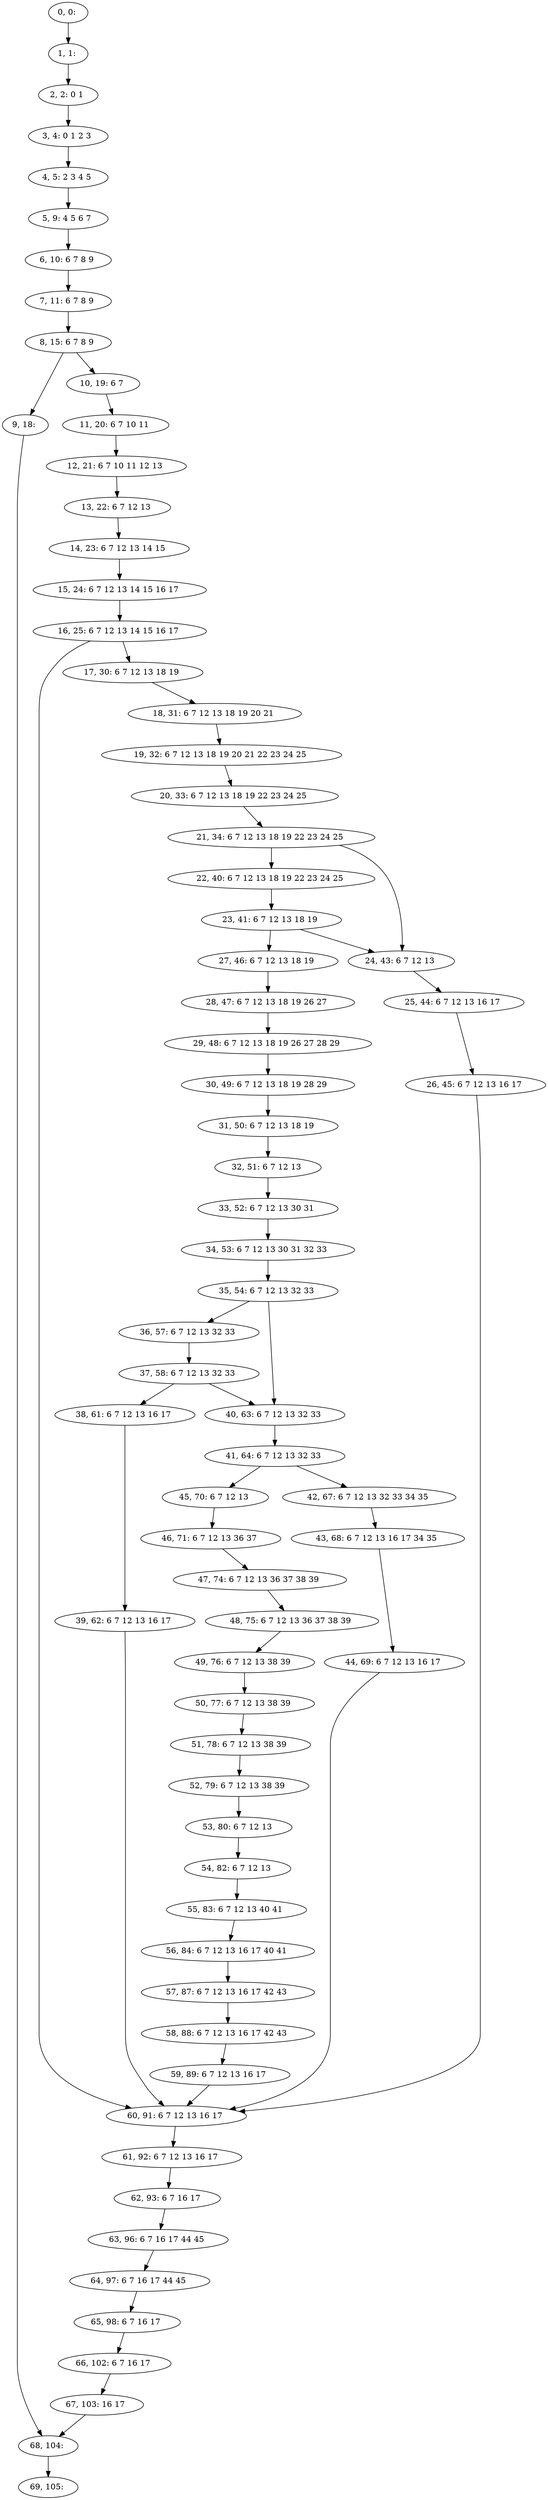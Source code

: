 digraph G {
0[label="0, 0: "];
1[label="1, 1: "];
2[label="2, 2: 0 1 "];
3[label="3, 4: 0 1 2 3 "];
4[label="4, 5: 2 3 4 5 "];
5[label="5, 9: 4 5 6 7 "];
6[label="6, 10: 6 7 8 9 "];
7[label="7, 11: 6 7 8 9 "];
8[label="8, 15: 6 7 8 9 "];
9[label="9, 18: "];
10[label="10, 19: 6 7 "];
11[label="11, 20: 6 7 10 11 "];
12[label="12, 21: 6 7 10 11 12 13 "];
13[label="13, 22: 6 7 12 13 "];
14[label="14, 23: 6 7 12 13 14 15 "];
15[label="15, 24: 6 7 12 13 14 15 16 17 "];
16[label="16, 25: 6 7 12 13 14 15 16 17 "];
17[label="17, 30: 6 7 12 13 18 19 "];
18[label="18, 31: 6 7 12 13 18 19 20 21 "];
19[label="19, 32: 6 7 12 13 18 19 20 21 22 23 24 25 "];
20[label="20, 33: 6 7 12 13 18 19 22 23 24 25 "];
21[label="21, 34: 6 7 12 13 18 19 22 23 24 25 "];
22[label="22, 40: 6 7 12 13 18 19 22 23 24 25 "];
23[label="23, 41: 6 7 12 13 18 19 "];
24[label="24, 43: 6 7 12 13 "];
25[label="25, 44: 6 7 12 13 16 17 "];
26[label="26, 45: 6 7 12 13 16 17 "];
27[label="27, 46: 6 7 12 13 18 19 "];
28[label="28, 47: 6 7 12 13 18 19 26 27 "];
29[label="29, 48: 6 7 12 13 18 19 26 27 28 29 "];
30[label="30, 49: 6 7 12 13 18 19 28 29 "];
31[label="31, 50: 6 7 12 13 18 19 "];
32[label="32, 51: 6 7 12 13 "];
33[label="33, 52: 6 7 12 13 30 31 "];
34[label="34, 53: 6 7 12 13 30 31 32 33 "];
35[label="35, 54: 6 7 12 13 32 33 "];
36[label="36, 57: 6 7 12 13 32 33 "];
37[label="37, 58: 6 7 12 13 32 33 "];
38[label="38, 61: 6 7 12 13 16 17 "];
39[label="39, 62: 6 7 12 13 16 17 "];
40[label="40, 63: 6 7 12 13 32 33 "];
41[label="41, 64: 6 7 12 13 32 33 "];
42[label="42, 67: 6 7 12 13 32 33 34 35 "];
43[label="43, 68: 6 7 12 13 16 17 34 35 "];
44[label="44, 69: 6 7 12 13 16 17 "];
45[label="45, 70: 6 7 12 13 "];
46[label="46, 71: 6 7 12 13 36 37 "];
47[label="47, 74: 6 7 12 13 36 37 38 39 "];
48[label="48, 75: 6 7 12 13 36 37 38 39 "];
49[label="49, 76: 6 7 12 13 38 39 "];
50[label="50, 77: 6 7 12 13 38 39 "];
51[label="51, 78: 6 7 12 13 38 39 "];
52[label="52, 79: 6 7 12 13 38 39 "];
53[label="53, 80: 6 7 12 13 "];
54[label="54, 82: 6 7 12 13 "];
55[label="55, 83: 6 7 12 13 40 41 "];
56[label="56, 84: 6 7 12 13 16 17 40 41 "];
57[label="57, 87: 6 7 12 13 16 17 42 43 "];
58[label="58, 88: 6 7 12 13 16 17 42 43 "];
59[label="59, 89: 6 7 12 13 16 17 "];
60[label="60, 91: 6 7 12 13 16 17 "];
61[label="61, 92: 6 7 12 13 16 17 "];
62[label="62, 93: 6 7 16 17 "];
63[label="63, 96: 6 7 16 17 44 45 "];
64[label="64, 97: 6 7 16 17 44 45 "];
65[label="65, 98: 6 7 16 17 "];
66[label="66, 102: 6 7 16 17 "];
67[label="67, 103: 16 17 "];
68[label="68, 104: "];
69[label="69, 105: "];
0->1 ;
1->2 ;
2->3 ;
3->4 ;
4->5 ;
5->6 ;
6->7 ;
7->8 ;
8->9 ;
8->10 ;
9->68 ;
10->11 ;
11->12 ;
12->13 ;
13->14 ;
14->15 ;
15->16 ;
16->17 ;
16->60 ;
17->18 ;
18->19 ;
19->20 ;
20->21 ;
21->22 ;
21->24 ;
22->23 ;
23->24 ;
23->27 ;
24->25 ;
25->26 ;
26->60 ;
27->28 ;
28->29 ;
29->30 ;
30->31 ;
31->32 ;
32->33 ;
33->34 ;
34->35 ;
35->36 ;
35->40 ;
36->37 ;
37->38 ;
37->40 ;
38->39 ;
39->60 ;
40->41 ;
41->42 ;
41->45 ;
42->43 ;
43->44 ;
44->60 ;
45->46 ;
46->47 ;
47->48 ;
48->49 ;
49->50 ;
50->51 ;
51->52 ;
52->53 ;
53->54 ;
54->55 ;
55->56 ;
56->57 ;
57->58 ;
58->59 ;
59->60 ;
60->61 ;
61->62 ;
62->63 ;
63->64 ;
64->65 ;
65->66 ;
66->67 ;
67->68 ;
68->69 ;
}

